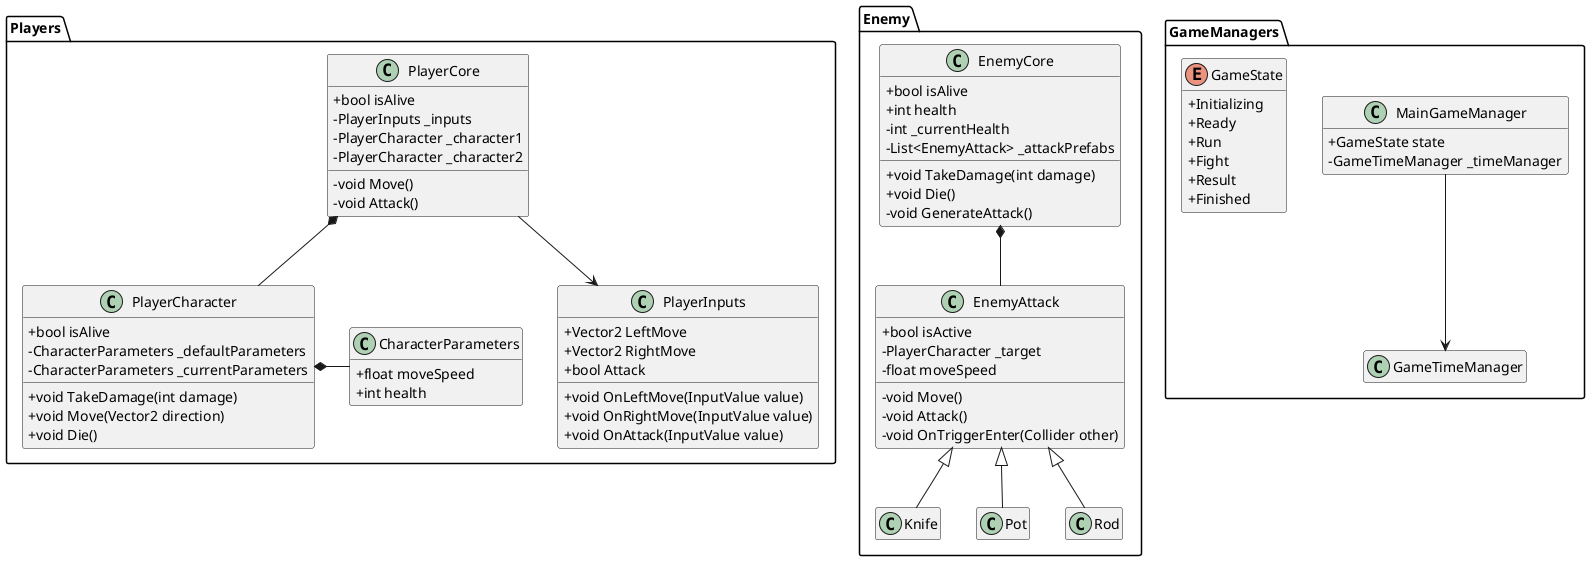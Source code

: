 @startuml Class
skinparam classAttributeIconSize 0
hide empty members

namespace Players {
    class CharacterParameters{
        + float moveSpeed
        + int health
    }

    class PlayerInputs{
        + Vector2 LeftMove
        + Vector2 RightMove
        + bool Attack

        + void OnLeftMove(InputValue value)
        + void OnRightMove(InputValue value)
        + void OnAttack(InputValue value)
    }


    class PlayerCore {
        + bool isAlive
        - PlayerInputs _inputs
        - PlayerCharacter _character1
        - PlayerCharacter _character2

        - void Move()
        - void Attack()
    }

    PlayerCore --> PlayerInputs

    class PlayerCharacter {
        + bool isAlive
        - CharacterParameters _defaultParameters
        - CharacterParameters _currentParameters

        + void TakeDamage(int damage)
        + void Move(Vector2 direction)
        + void Die()
    }

    PlayerCharacter *- CharacterParameters
    PlayerCore *-- PlayerCharacter
}

namespace Enemy {
    class EnemyCore {
        + bool isAlive
        + int health
        - int _currentHealth
        - List<EnemyAttack> _attackPrefabs

        + void TakeDamage(int damage)
        + void Die()
        - void GenerateAttack()
    }

    class EnemyAttack {
        + bool isActive
        - PlayerCharacter _target
        - float moveSpeed

        - void Move()
        - void Attack()
        - void OnTriggerEnter(Collider other)
    }

    EnemyCore *-- EnemyAttack

    class Knife
    class Pot
    Class Rod

    EnemyAttack <|-- Knife
    EnemyAttack <|-- Pot
    EnemyAttack <|-- Rod
}

namespace GameManagers {
    class MainGameManager {
        + GameState state
        - GameTimeManager _timeManager
    }

    enum GameState{
        + Initializing
        + Ready
        + Run
        + Fight
        + Result
        + Finished
    }

    class GameTimeManager

    MainGameManager --> GameTimeManager
}

@enduml
